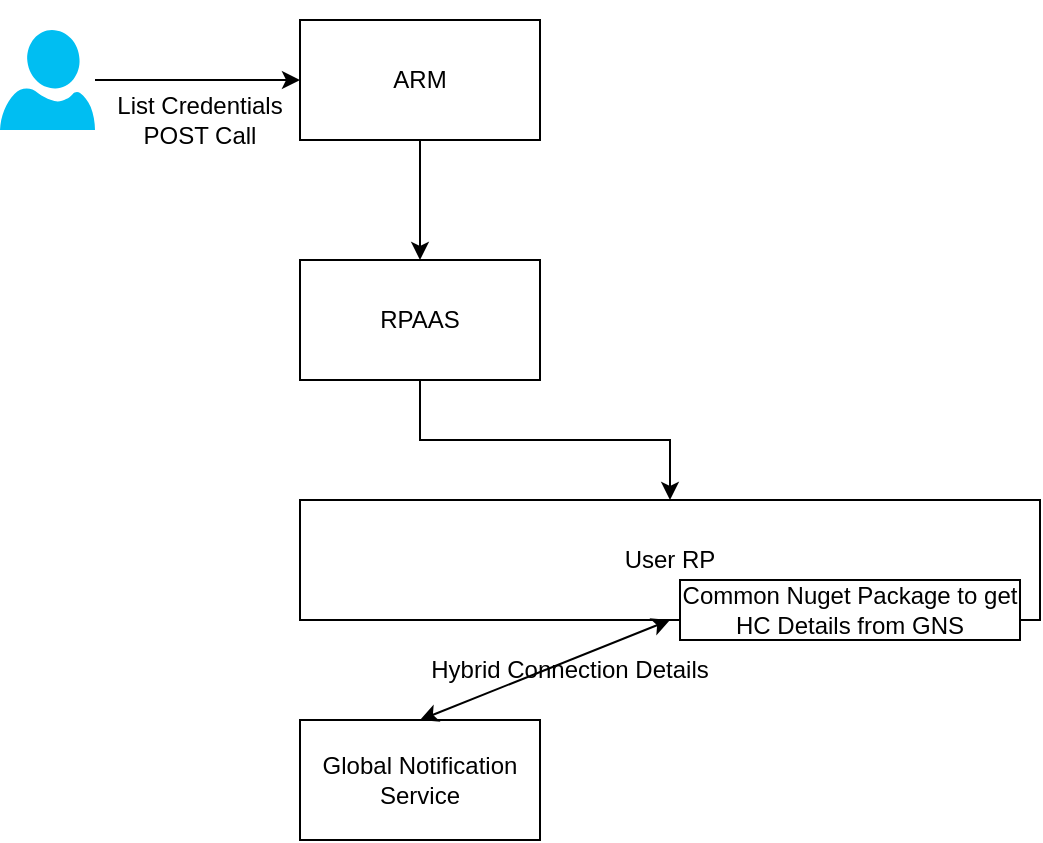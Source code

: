 <mxfile version="14.7.7" type="github">
  <diagram id="XLiSSwNIt-vZ_EiXTGjt" name="Page-1">
    <mxGraphModel dx="929" dy="633" grid="1" gridSize="10" guides="1" tooltips="1" connect="1" arrows="1" fold="1" page="1" pageScale="1" pageWidth="850" pageHeight="1100" math="0" shadow="0">
      <root>
        <mxCell id="0" />
        <mxCell id="1" parent="0" />
        <mxCell id="suj_S_MQx_Yw8t8QWiso-5" value="" style="edgeStyle=orthogonalEdgeStyle;rounded=0;orthogonalLoop=1;jettySize=auto;html=1;" edge="1" parent="1" source="suj_S_MQx_Yw8t8QWiso-1" target="suj_S_MQx_Yw8t8QWiso-4">
          <mxGeometry relative="1" as="geometry" />
        </mxCell>
        <mxCell id="suj_S_MQx_Yw8t8QWiso-1" value="" style="verticalLabelPosition=bottom;html=1;verticalAlign=top;align=center;strokeColor=none;fillColor=#00BEF2;shape=mxgraph.azure.user;" vertex="1" parent="1">
          <mxGeometry x="40" y="125" width="47.5" height="50" as="geometry" />
        </mxCell>
        <mxCell id="suj_S_MQx_Yw8t8QWiso-9" value="" style="edgeStyle=orthogonalEdgeStyle;rounded=0;orthogonalLoop=1;jettySize=auto;html=1;" edge="1" parent="1" source="suj_S_MQx_Yw8t8QWiso-4" target="suj_S_MQx_Yw8t8QWiso-8">
          <mxGeometry relative="1" as="geometry" />
        </mxCell>
        <mxCell id="suj_S_MQx_Yw8t8QWiso-4" value="ARM" style="rounded=0;whiteSpace=wrap;html=1;" vertex="1" parent="1">
          <mxGeometry x="190" y="120" width="120" height="60" as="geometry" />
        </mxCell>
        <mxCell id="suj_S_MQx_Yw8t8QWiso-7" value="User RP" style="rounded=0;whiteSpace=wrap;html=1;" vertex="1" parent="1">
          <mxGeometry x="190" y="360" width="370" height="60" as="geometry" />
        </mxCell>
        <mxCell id="suj_S_MQx_Yw8t8QWiso-10" style="edgeStyle=orthogonalEdgeStyle;rounded=0;orthogonalLoop=1;jettySize=auto;html=1;exitX=0.5;exitY=1;exitDx=0;exitDy=0;" edge="1" parent="1" source="suj_S_MQx_Yw8t8QWiso-8" target="suj_S_MQx_Yw8t8QWiso-7">
          <mxGeometry relative="1" as="geometry" />
        </mxCell>
        <mxCell id="suj_S_MQx_Yw8t8QWiso-8" value="RPAAS" style="rounded=0;whiteSpace=wrap;html=1;" vertex="1" parent="1">
          <mxGeometry x="190" y="240" width="120" height="60" as="geometry" />
        </mxCell>
        <mxCell id="suj_S_MQx_Yw8t8QWiso-11" value="Global Notification Service" style="rounded=0;whiteSpace=wrap;html=1;" vertex="1" parent="1">
          <mxGeometry x="190" y="470" width="120" height="60" as="geometry" />
        </mxCell>
        <mxCell id="suj_S_MQx_Yw8t8QWiso-12" value="" style="endArrow=classic;startArrow=classic;html=1;exitX=0.5;exitY=0;exitDx=0;exitDy=0;entryX=0.5;entryY=1;entryDx=0;entryDy=0;" edge="1" parent="1" source="suj_S_MQx_Yw8t8QWiso-11" target="suj_S_MQx_Yw8t8QWiso-7">
          <mxGeometry width="50" height="50" relative="1" as="geometry">
            <mxPoint x="400" y="340" as="sourcePoint" />
            <mxPoint x="450" y="290" as="targetPoint" />
          </mxGeometry>
        </mxCell>
        <mxCell id="suj_S_MQx_Yw8t8QWiso-13" value="Hybrid Connection Details" style="text;html=1;strokeColor=none;fillColor=none;align=center;verticalAlign=middle;whiteSpace=wrap;rounded=0;" vertex="1" parent="1">
          <mxGeometry x="190" y="430" width="270" height="30" as="geometry" />
        </mxCell>
        <mxCell id="suj_S_MQx_Yw8t8QWiso-16" value="List Credentials POST Call" style="text;html=1;strokeColor=none;fillColor=none;align=center;verticalAlign=middle;whiteSpace=wrap;rounded=0;" vertex="1" parent="1">
          <mxGeometry x="80" y="110" width="120" height="120" as="geometry" />
        </mxCell>
        <mxCell id="suj_S_MQx_Yw8t8QWiso-17" value="Common Nuget Package to get HC Details from GNS" style="rounded=0;whiteSpace=wrap;html=1;" vertex="1" parent="1">
          <mxGeometry x="380" y="400" width="170" height="30" as="geometry" />
        </mxCell>
      </root>
    </mxGraphModel>
  </diagram>
</mxfile>
